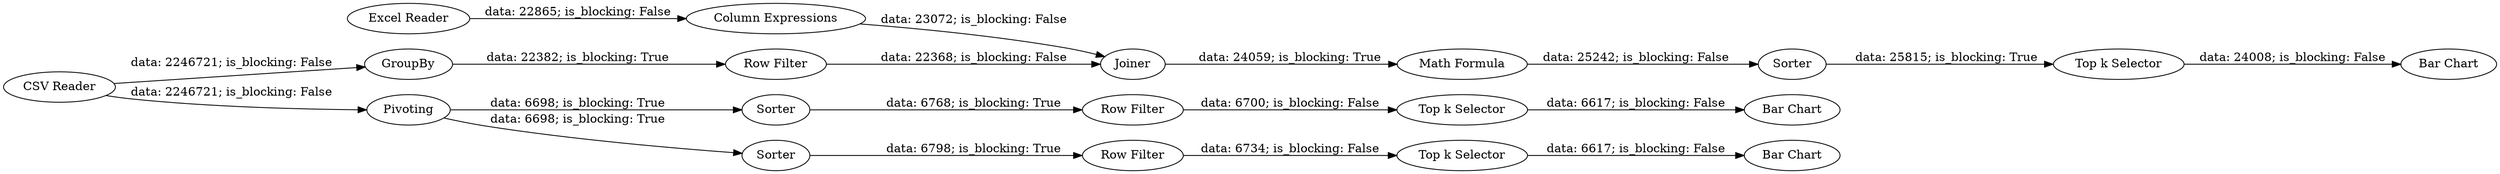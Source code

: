 digraph {
	"6990453683532180898_10" [label=GroupBy]
	"6990453683532180898_20" [label="Bar Chart"]
	"6990453683532180898_14" [label=Sorter]
	"6990453683532180898_15" [label="Bar Chart"]
	"6990453683532180898_5" [label=Pivoting]
	"6990453683532180898_3" [label="CSV Reader"]
	"6990453683532180898_13" [label="Math Formula"]
	"6990453683532180898_12" [label="Row Filter"]
	"6990453683532180898_21" [label="Top k Selector"]
	"6990453683532180898_22" [label="Row Filter"]
	"6990453683532180898_4" [label="Excel Reader"]
	"6990453683532180898_7" [label=Sorter]
	"6990453683532180898_9" [label=Joiner]
	"6990453683532180898_16" [label="Top k Selector"]
	"6990453683532180898_11" [label="Column Expressions"]
	"6990453683532180898_17" [label="Top k Selector"]
	"6990453683532180898_19" [label="Row Filter"]
	"6990453683532180898_18" [label="Bar Chart"]
	"6990453683532180898_6" [label=Sorter]
	"6990453683532180898_7" -> "6990453683532180898_19" [label="data: 6768; is_blocking: True"]
	"6990453683532180898_3" -> "6990453683532180898_5" [label="data: 2246721; is_blocking: False"]
	"6990453683532180898_10" -> "6990453683532180898_12" [label="data: 22382; is_blocking: True"]
	"6990453683532180898_22" -> "6990453683532180898_21" [label="data: 6734; is_blocking: False"]
	"6990453683532180898_17" -> "6990453683532180898_18" [label="data: 6617; is_blocking: False"]
	"6990453683532180898_6" -> "6990453683532180898_22" [label="data: 6798; is_blocking: True"]
	"6990453683532180898_16" -> "6990453683532180898_15" [label="data: 24008; is_blocking: False"]
	"6990453683532180898_4" -> "6990453683532180898_11" [label="data: 22865; is_blocking: False"]
	"6990453683532180898_19" -> "6990453683532180898_17" [label="data: 6700; is_blocking: False"]
	"6990453683532180898_11" -> "6990453683532180898_9" [label="data: 23072; is_blocking: False"]
	"6990453683532180898_21" -> "6990453683532180898_20" [label="data: 6617; is_blocking: False"]
	"6990453683532180898_3" -> "6990453683532180898_10" [label="data: 2246721; is_blocking: False"]
	"6990453683532180898_5" -> "6990453683532180898_6" [label="data: 6698; is_blocking: True"]
	"6990453683532180898_9" -> "6990453683532180898_13" [label="data: 24059; is_blocking: True"]
	"6990453683532180898_12" -> "6990453683532180898_9" [label="data: 22368; is_blocking: False"]
	"6990453683532180898_5" -> "6990453683532180898_7" [label="data: 6698; is_blocking: True"]
	"6990453683532180898_14" -> "6990453683532180898_16" [label="data: 25815; is_blocking: True"]
	"6990453683532180898_13" -> "6990453683532180898_14" [label="data: 25242; is_blocking: False"]
	rankdir=LR
}
